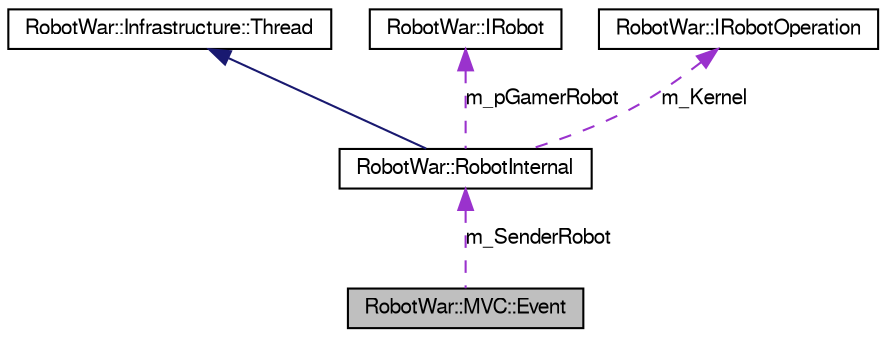 digraph G
{
  edge [fontname="FreeSans",fontsize="10",labelfontname="FreeSans",labelfontsize="10"];
  node [fontname="FreeSans",fontsize="10",shape=record];
  Node1 [label="RobotWar::MVC::Event",height=0.2,width=0.4,color="black", fillcolor="grey75", style="filled" fontcolor="black"];
  Node2 -> Node1 [dir=back,color="darkorchid3",fontsize="10",style="dashed",label="m_SenderRobot",fontname="FreeSans"];
  Node2 [label="RobotWar::RobotInternal",height=0.2,width=0.4,color="black", fillcolor="white", style="filled",URL="$class_robot_war_1_1_robot_internal.html"];
  Node3 -> Node2 [dir=back,color="midnightblue",fontsize="10",style="solid",fontname="FreeSans"];
  Node3 [label="RobotWar::Infrastructure::Thread",height=0.2,width=0.4,color="black", fillcolor="white", style="filled",URL="$class_robot_war_1_1_infrastructure_1_1_thread.html"];
  Node4 -> Node2 [dir=back,color="darkorchid3",fontsize="10",style="dashed",label="m_pGamerRobot",fontname="FreeSans"];
  Node4 [label="RobotWar::IRobot",height=0.2,width=0.4,color="black", fillcolor="white", style="filled",URL="$class_robot_war_1_1_i_robot.html"];
  Node5 -> Node2 [dir=back,color="darkorchid3",fontsize="10",style="dashed",label="m_Kernel",fontname="FreeSans"];
  Node5 [label="RobotWar::IRobotOperation",height=0.2,width=0.4,color="black", fillcolor="white", style="filled",URL="$class_robot_war_1_1_i_robot_operation.html"];
}

